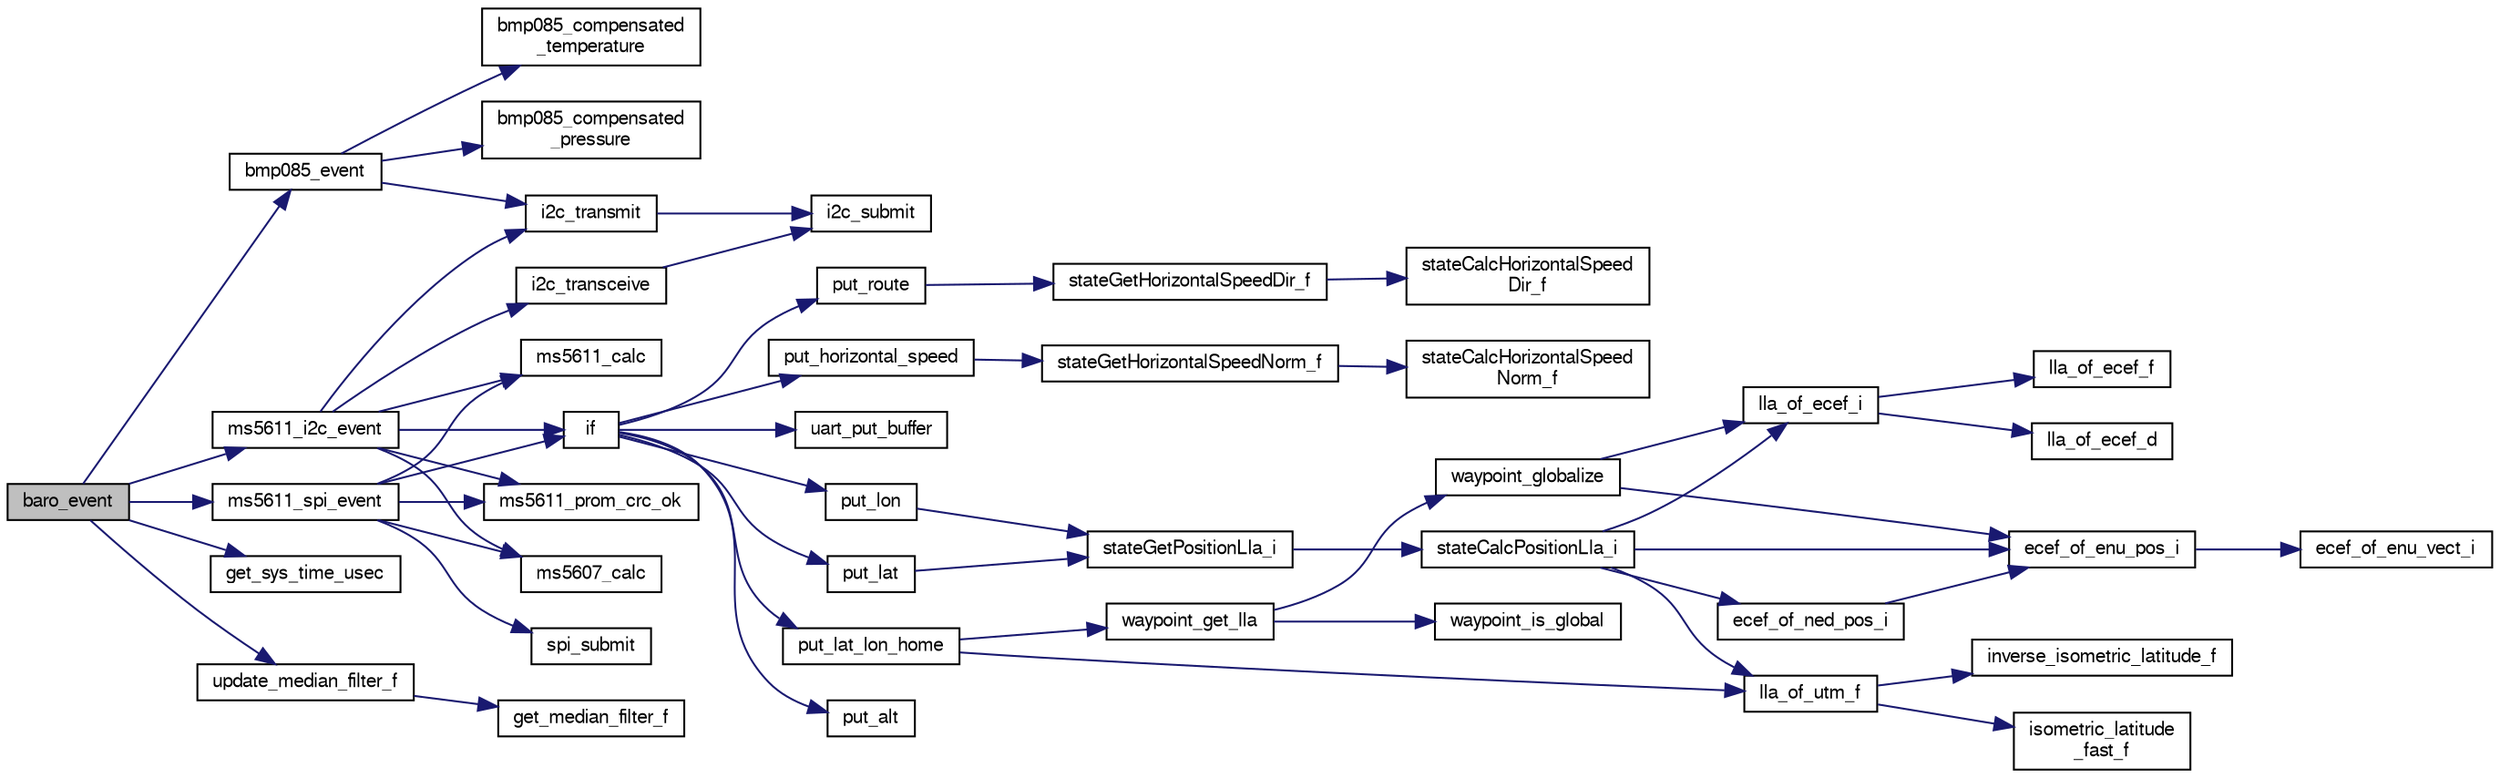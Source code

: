 digraph "baro_event"
{
  edge [fontname="FreeSans",fontsize="10",labelfontname="FreeSans",labelfontsize="10"];
  node [fontname="FreeSans",fontsize="10",shape=record];
  rankdir="LR";
  Node1 [label="baro_event",height=0.2,width=0.4,color="black", fillcolor="grey75", style="filled", fontcolor="black"];
  Node1 -> Node2 [color="midnightblue",fontsize="10",style="solid",fontname="FreeSans"];
  Node2 [label="bmp085_event",height=0.2,width=0.4,color="black", fillcolor="white", style="filled",URL="$bmp085_8c.html#a378f5eb4f4ed5e17c6f13e3dc4629842"];
  Node2 -> Node3 [color="midnightblue",fontsize="10",style="solid",fontname="FreeSans"];
  Node3 [label="bmp085_compensated\l_temperature",height=0.2,width=0.4,color="black", fillcolor="white", style="filled",URL="$bmp085_8c.html#a51c3006367e8c704b3b0f2f98d473124"];
  Node2 -> Node4 [color="midnightblue",fontsize="10",style="solid",fontname="FreeSans"];
  Node4 [label="i2c_transmit",height=0.2,width=0.4,color="black", fillcolor="white", style="filled",URL="$group__i2c.html#ga54405aa058f14a143b8b1b5380015927",tooltip="Submit a write only transaction. "];
  Node4 -> Node5 [color="midnightblue",fontsize="10",style="solid",fontname="FreeSans"];
  Node5 [label="i2c_submit",height=0.2,width=0.4,color="black", fillcolor="white", style="filled",URL="$group__i2c.html#ga4eed48e542a9c71b93372f5a38d7e367",tooltip="Submit a I2C transaction. "];
  Node2 -> Node6 [color="midnightblue",fontsize="10",style="solid",fontname="FreeSans"];
  Node6 [label="bmp085_compensated\l_pressure",height=0.2,width=0.4,color="black", fillcolor="white", style="filled",URL="$bmp085_8c.html#a0ab1487b3b01190106885dcb37d195b1",tooltip="Apply temp calibration and sensor calibration to raw measurement to get Pa (from BMP085 datasheet) ..."];
  Node1 -> Node7 [color="midnightblue",fontsize="10",style="solid",fontname="FreeSans"];
  Node7 [label="get_sys_time_usec",height=0.2,width=0.4,color="black", fillcolor="white", style="filled",URL="$chibios_2mcu__periph_2sys__time__arch_8c.html#a7ddfef1f78a56c6b4c4c536b5d670bfb",tooltip="Get the time in microseconds since startup. "];
  Node1 -> Node8 [color="midnightblue",fontsize="10",style="solid",fontname="FreeSans"];
  Node8 [label="ms5611_i2c_event",height=0.2,width=0.4,color="black", fillcolor="white", style="filled",URL="$ms5611__i2c_8c.html#a14e55ee13fb38c32b8c0bb6146695ca9"];
  Node8 -> Node4 [color="midnightblue",fontsize="10",style="solid",fontname="FreeSans"];
  Node8 -> Node9 [color="midnightblue",fontsize="10",style="solid",fontname="FreeSans"];
  Node9 [label="ms5607_calc",height=0.2,width=0.4,color="black", fillcolor="white", style="filled",URL="$ms5611_8c.html#a6dea78d3cbdf03549f9d15b920089ff1",tooltip="Calculate temperature and compensated pressure for MS5607. "];
  Node8 -> Node10 [color="midnightblue",fontsize="10",style="solid",fontname="FreeSans"];
  Node10 [label="ms5611_calc",height=0.2,width=0.4,color="black", fillcolor="white", style="filled",URL="$ms5611_8c.html#ae3efc8f29a1b06b12e734be3ab9b5eb4",tooltip="Calculate temperature and compensated pressure for MS5611. "];
  Node8 -> Node11 [color="midnightblue",fontsize="10",style="solid",fontname="FreeSans"];
  Node11 [label="if",height=0.2,width=0.4,color="black", fillcolor="white", style="filled",URL="$e__identification__fr_8c.html#a92cffae21318c1d983c63f3afa2a8d87"];
  Node11 -> Node12 [color="midnightblue",fontsize="10",style="solid",fontname="FreeSans"];
  Node12 [label="put_lat",height=0.2,width=0.4,color="black", fillcolor="white", style="filled",URL="$e__identification__fr_8c.html#abe4d49e345383266eb45de2d01dc9998"];
  Node12 -> Node13 [color="midnightblue",fontsize="10",style="solid",fontname="FreeSans"];
  Node13 [label="stateGetPositionLla_i",height=0.2,width=0.4,color="black", fillcolor="white", style="filled",URL="$group__state__position.html#ga99473409b740a26c0e2b9a5bd8e9defb",tooltip="Get position in LLA coordinates (int). "];
  Node13 -> Node14 [color="midnightblue",fontsize="10",style="solid",fontname="FreeSans"];
  Node14 [label="stateCalcPositionLla_i",height=0.2,width=0.4,color="black", fillcolor="white", style="filled",URL="$group__state__position.html#gad0fedf046f198eace06305e56fc7a0f8",tooltip="Calculate LLA (int) from any other available representation. "];
  Node14 -> Node15 [color="midnightblue",fontsize="10",style="solid",fontname="FreeSans"];
  Node15 [label="lla_of_ecef_i",height=0.2,width=0.4,color="black", fillcolor="white", style="filled",URL="$group__math__geodetic__int.html#gaea47a32071c2427f895fcb1df32c4e23",tooltip="Convert a ECEF to LLA. "];
  Node15 -> Node16 [color="midnightblue",fontsize="10",style="solid",fontname="FreeSans"];
  Node16 [label="lla_of_ecef_f",height=0.2,width=0.4,color="black", fillcolor="white", style="filled",URL="$pprz__geodetic__float_8c.html#adecd186d51b41b09f0cad928c0d2f68e"];
  Node15 -> Node17 [color="midnightblue",fontsize="10",style="solid",fontname="FreeSans"];
  Node17 [label="lla_of_ecef_d",height=0.2,width=0.4,color="black", fillcolor="white", style="filled",URL="$group__math__geodetic__double.html#ga9d3464ccabcd97db9fb4e1c7d25dfe16"];
  Node14 -> Node18 [color="midnightblue",fontsize="10",style="solid",fontname="FreeSans"];
  Node18 [label="lla_of_utm_f",height=0.2,width=0.4,color="black", fillcolor="white", style="filled",URL="$pprz__geodetic__float_8c.html#a30c2e47ec9a898079c04e8b08496b455"];
  Node18 -> Node19 [color="midnightblue",fontsize="10",style="solid",fontname="FreeSans"];
  Node19 [label="isometric_latitude\l_fast_f",height=0.2,width=0.4,color="black", fillcolor="white", style="filled",URL="$pprz__geodetic__float_8c.html#a21ea1b369f7d4abd984fb89c488dde24"];
  Node18 -> Node20 [color="midnightblue",fontsize="10",style="solid",fontname="FreeSans"];
  Node20 [label="inverse_isometric_latitude_f",height=0.2,width=0.4,color="black", fillcolor="white", style="filled",URL="$pprz__geodetic__float_8c.html#a28b6e05c87f50f1e5290e36407095fb6"];
  Node14 -> Node21 [color="midnightblue",fontsize="10",style="solid",fontname="FreeSans"];
  Node21 [label="ecef_of_ned_pos_i",height=0.2,width=0.4,color="black", fillcolor="white", style="filled",URL="$group__math__geodetic__int.html#gaf92579b72a2adb1aaac73fae89553fca",tooltip="Convert a local NED position to ECEF. "];
  Node21 -> Node22 [color="midnightblue",fontsize="10",style="solid",fontname="FreeSans"];
  Node22 [label="ecef_of_enu_pos_i",height=0.2,width=0.4,color="black", fillcolor="white", style="filled",URL="$group__math__geodetic__int.html#gaaeff7441301129ca712e828b9b4f474e",tooltip="Convert a local ENU position to ECEF. "];
  Node22 -> Node23 [color="midnightblue",fontsize="10",style="solid",fontname="FreeSans"];
  Node23 [label="ecef_of_enu_vect_i",height=0.2,width=0.4,color="black", fillcolor="white", style="filled",URL="$group__math__geodetic__int.html#gaabe6e63048c95afdffdd4a581dc5f2b8",tooltip="Rotate a vector from ENU to ECEF. "];
  Node14 -> Node22 [color="midnightblue",fontsize="10",style="solid",fontname="FreeSans"];
  Node11 -> Node24 [color="midnightblue",fontsize="10",style="solid",fontname="FreeSans"];
  Node24 [label="put_lon",height=0.2,width=0.4,color="black", fillcolor="white", style="filled",URL="$e__identification__fr_8c.html#a58d75f9f286ae788eb5a93131c69b9cf"];
  Node24 -> Node13 [color="midnightblue",fontsize="10",style="solid",fontname="FreeSans"];
  Node11 -> Node25 [color="midnightblue",fontsize="10",style="solid",fontname="FreeSans"];
  Node25 [label="put_alt",height=0.2,width=0.4,color="black", fillcolor="white", style="filled",URL="$e__identification__fr_8c.html#af46aee3f4ea5943261ce0a748645d5ab"];
  Node11 -> Node26 [color="midnightblue",fontsize="10",style="solid",fontname="FreeSans"];
  Node26 [label="put_lat_lon_home",height=0.2,width=0.4,color="black", fillcolor="white", style="filled",URL="$e__identification__fr_8c.html#ab86f66c5c2a551aabe930fff3a5120d3"];
  Node26 -> Node18 [color="midnightblue",fontsize="10",style="solid",fontname="FreeSans"];
  Node26 -> Node27 [color="midnightblue",fontsize="10",style="solid",fontname="FreeSans"];
  Node27 [label="waypoint_get_lla",height=0.2,width=0.4,color="black", fillcolor="white", style="filled",URL="$subsystems_2navigation_2waypoints_8c.html#a2ed9112b04893275873729d03176f490",tooltip="Get LLA coordinates of waypoint. "];
  Node27 -> Node28 [color="midnightblue",fontsize="10",style="solid",fontname="FreeSans"];
  Node28 [label="waypoint_is_global",height=0.2,width=0.4,color="black", fillcolor="white", style="filled",URL="$subsystems_2navigation_2waypoints_8c.html#a4f584367219ec09db0e1df24c85e7a1b"];
  Node27 -> Node29 [color="midnightblue",fontsize="10",style="solid",fontname="FreeSans"];
  Node29 [label="waypoint_globalize",height=0.2,width=0.4,color="black", fillcolor="white", style="filled",URL="$subsystems_2navigation_2waypoints_8c.html#a10acece8582506367e9e9df3694bf31b",tooltip="update global LLA coordinates from its ENU coordinates "];
  Node29 -> Node22 [color="midnightblue",fontsize="10",style="solid",fontname="FreeSans"];
  Node29 -> Node15 [color="midnightblue",fontsize="10",style="solid",fontname="FreeSans"];
  Node11 -> Node30 [color="midnightblue",fontsize="10",style="solid",fontname="FreeSans"];
  Node30 [label="put_route",height=0.2,width=0.4,color="black", fillcolor="white", style="filled",URL="$e__identification__fr_8c.html#ad697ac22d1fafd997a6033c81aac40c9"];
  Node30 -> Node31 [color="midnightblue",fontsize="10",style="solid",fontname="FreeSans"];
  Node31 [label="stateGetHorizontalSpeedDir_f",height=0.2,width=0.4,color="black", fillcolor="white", style="filled",URL="$group__state__velocity.html#ga6f8b83126a235daea584aa9ce97f7fac",tooltip="Get dir of horizontal ground speed (float). "];
  Node31 -> Node32 [color="midnightblue",fontsize="10",style="solid",fontname="FreeSans"];
  Node32 [label="stateCalcHorizontalSpeed\lDir_f",height=0.2,width=0.4,color="black", fillcolor="white", style="filled",URL="$group__state__velocity.html#gad9b7b6ea39d5a4ee3e824f97204c4bb5"];
  Node11 -> Node33 [color="midnightblue",fontsize="10",style="solid",fontname="FreeSans"];
  Node33 [label="put_horizontal_speed",height=0.2,width=0.4,color="black", fillcolor="white", style="filled",URL="$e__identification__fr_8c.html#ad38b113b8c749a0ad70f3226ce4be6c8"];
  Node33 -> Node34 [color="midnightblue",fontsize="10",style="solid",fontname="FreeSans"];
  Node34 [label="stateGetHorizontalSpeedNorm_f",height=0.2,width=0.4,color="black", fillcolor="white", style="filled",URL="$group__state__velocity.html#ga1396b84069296dc0353f25281a472c08",tooltip="Get norm of horizontal ground speed (float). "];
  Node34 -> Node35 [color="midnightblue",fontsize="10",style="solid",fontname="FreeSans"];
  Node35 [label="stateCalcHorizontalSpeed\lNorm_f",height=0.2,width=0.4,color="black", fillcolor="white", style="filled",URL="$group__state__velocity.html#ga990849172b82f2e3bc1ab9da2395c9c4"];
  Node11 -> Node36 [color="midnightblue",fontsize="10",style="solid",fontname="FreeSans"];
  Node36 [label="uart_put_buffer",height=0.2,width=0.4,color="black", fillcolor="white", style="filled",URL="$chibios_2mcu__periph_2uart__arch_8c.html#aafe5af02ef8bf915fcd76d39896174a3",tooltip="Uart transmit buffer implementation. "];
  Node8 -> Node37 [color="midnightblue",fontsize="10",style="solid",fontname="FreeSans"];
  Node37 [label="i2c_transceive",height=0.2,width=0.4,color="black", fillcolor="white", style="filled",URL="$group__i2c.html#gafb731922c9fb73255aa4cc11e34bfbd6",tooltip="Submit a write/read transaction. "];
  Node37 -> Node5 [color="midnightblue",fontsize="10",style="solid",fontname="FreeSans"];
  Node8 -> Node38 [color="midnightblue",fontsize="10",style="solid",fontname="FreeSans"];
  Node38 [label="ms5611_prom_crc_ok",height=0.2,width=0.4,color="black", fillcolor="white", style="filled",URL="$ms5611_8c.html#aadeaf57da29112210a74857311975e0a",tooltip="Check if CRC of PROM data is OK. "];
  Node1 -> Node39 [color="midnightblue",fontsize="10",style="solid",fontname="FreeSans"];
  Node39 [label="ms5611_spi_event",height=0.2,width=0.4,color="black", fillcolor="white", style="filled",URL="$ms5611__spi_8c.html#a7b23274ad291a9e686044d66f378d91d"];
  Node39 -> Node40 [color="midnightblue",fontsize="10",style="solid",fontname="FreeSans"];
  Node40 [label="spi_submit",height=0.2,width=0.4,color="black", fillcolor="white", style="filled",URL="$group__spi.html#ga5d383931766cb373ebad0b8bc26d439d",tooltip="Submit SPI transaction. "];
  Node39 -> Node9 [color="midnightblue",fontsize="10",style="solid",fontname="FreeSans"];
  Node39 -> Node10 [color="midnightblue",fontsize="10",style="solid",fontname="FreeSans"];
  Node39 -> Node11 [color="midnightblue",fontsize="10",style="solid",fontname="FreeSans"];
  Node39 -> Node38 [color="midnightblue",fontsize="10",style="solid",fontname="FreeSans"];
  Node1 -> Node41 [color="midnightblue",fontsize="10",style="solid",fontname="FreeSans"];
  Node41 [label="update_median_filter_f",height=0.2,width=0.4,color="black", fillcolor="white", style="filled",URL="$median__filter_8h.html#a299781c28e551a49077251f79ddf6487"];
  Node41 -> Node42 [color="midnightblue",fontsize="10",style="solid",fontname="FreeSans"];
  Node42 [label="get_median_filter_f",height=0.2,width=0.4,color="black", fillcolor="white", style="filled",URL="$median__filter_8h.html#ac22bc67043369c2e3322fbcbbe6b7b3f"];
}
